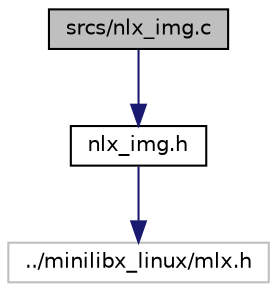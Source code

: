 digraph "srcs/nlx_img.c"
{
 // LATEX_PDF_SIZE
  edge [fontname="Helvetica",fontsize="10",labelfontname="Helvetica",labelfontsize="10"];
  node [fontname="Helvetica",fontsize="10",shape=record];
  Node1 [label="srcs/nlx_img.c",height=0.2,width=0.4,color="black", fillcolor="grey75", style="filled", fontcolor="black",tooltip="functions to create and draw on images, using mlx"];
  Node1 -> Node2 [color="midnightblue",fontsize="10",style="solid",fontname="Helvetica"];
  Node2 [label="nlx_img.h",height=0.2,width=0.4,color="black", fillcolor="white", style="filled",URL="$nlx__img_8h.html",tooltip="Header file for the image management module of the nlx library."];
  Node2 -> Node3 [color="midnightblue",fontsize="10",style="solid",fontname="Helvetica"];
  Node3 [label="../minilibx_linux/mlx.h",height=0.2,width=0.4,color="grey75", fillcolor="white", style="filled",tooltip=" "];
}
